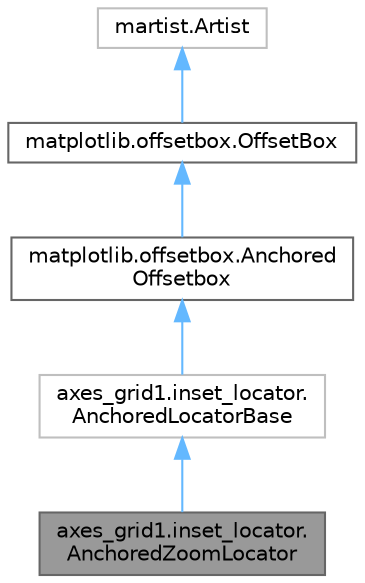 digraph "axes_grid1.inset_locator.AnchoredZoomLocator"
{
 // LATEX_PDF_SIZE
  bgcolor="transparent";
  edge [fontname=Helvetica,fontsize=10,labelfontname=Helvetica,labelfontsize=10];
  node [fontname=Helvetica,fontsize=10,shape=box,height=0.2,width=0.4];
  Node1 [id="Node000001",label="axes_grid1.inset_locator.\lAnchoredZoomLocator",height=0.2,width=0.4,color="gray40", fillcolor="grey60", style="filled", fontcolor="black",tooltip=" "];
  Node2 -> Node1 [id="edge1_Node000001_Node000002",dir="back",color="steelblue1",style="solid",tooltip=" "];
  Node2 [id="Node000002",label="axes_grid1.inset_locator.\lAnchoredLocatorBase",height=0.2,width=0.4,color="grey75", fillcolor="white", style="filled",URL="$d9/d43/classaxes__grid1_1_1inset__locator_1_1AnchoredLocatorBase.html",tooltip=" "];
  Node3 -> Node2 [id="edge2_Node000002_Node000003",dir="back",color="steelblue1",style="solid",tooltip=" "];
  Node3 [id="Node000003",label="matplotlib.offsetbox.Anchored\lOffsetbox",height=0.2,width=0.4,color="gray40", fillcolor="white", style="filled",URL="$df/d94/classmatplotlib_1_1offsetbox_1_1AnchoredOffsetbox.html",tooltip=" "];
  Node4 -> Node3 [id="edge3_Node000003_Node000004",dir="back",color="steelblue1",style="solid",tooltip=" "];
  Node4 [id="Node000004",label="matplotlib.offsetbox.OffsetBox",height=0.2,width=0.4,color="gray40", fillcolor="white", style="filled",URL="$df/d0a/classmatplotlib_1_1offsetbox_1_1OffsetBox.html",tooltip=" "];
  Node5 -> Node4 [id="edge4_Node000004_Node000005",dir="back",color="steelblue1",style="solid",tooltip=" "];
  Node5 [id="Node000005",label="martist.Artist",height=0.2,width=0.4,color="grey75", fillcolor="white", style="filled",tooltip=" "];
}

